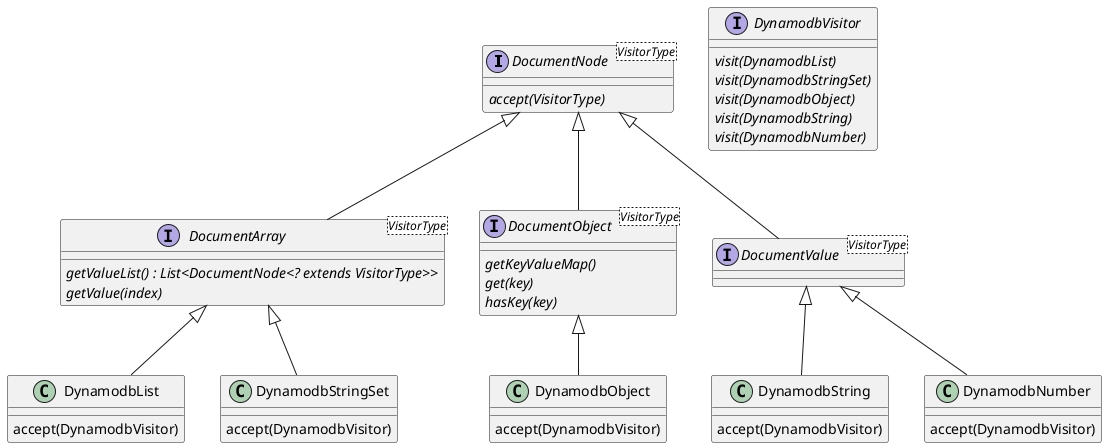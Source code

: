 @startuml

interface DocumentNode<VisitorType>{
{abstract} accept(VisitorType)
}
interface DocumentArray<VisitorType>{
{abstract} getValueList() : List<DocumentNode<? extends VisitorType>>
{abstract} getValue(index)
}
interface DocumentObject<VisitorType>{
{abstract} getKeyValueMap()
{abstract} get(key)
{abstract} hasKey(key)
}
interface DocumentValue<VisitorType>{
}

interface DynamodbVisitor{
{abstract} visit(DynamodbList)
{abstract} visit(DynamodbStringSet)
{abstract} visit(DynamodbObject)
{abstract} visit(DynamodbString)
{abstract} visit(DynamodbNumber)
}

DocumentNode <|-- DocumentArray
DocumentNode <|-- DocumentObject
DocumentNode <|-- DocumentValue

DocumentArray <|-- DynamodbList
DocumentArray <|-- DynamodbStringSet
DocumentObject <|-- DynamodbObject
DocumentValue <|-- DynamodbString
DocumentValue <|-- DynamodbNumber

class DynamodbList{
accept(DynamodbVisitor)
}

class DynamodbStringSet{
accept(DynamodbVisitor)
}

class DynamodbObject{
accept(DynamodbVisitor)
}

class DynamodbString{
accept(DynamodbVisitor)
}

class DynamodbNumber{
accept(DynamodbVisitor)
}

@enduml